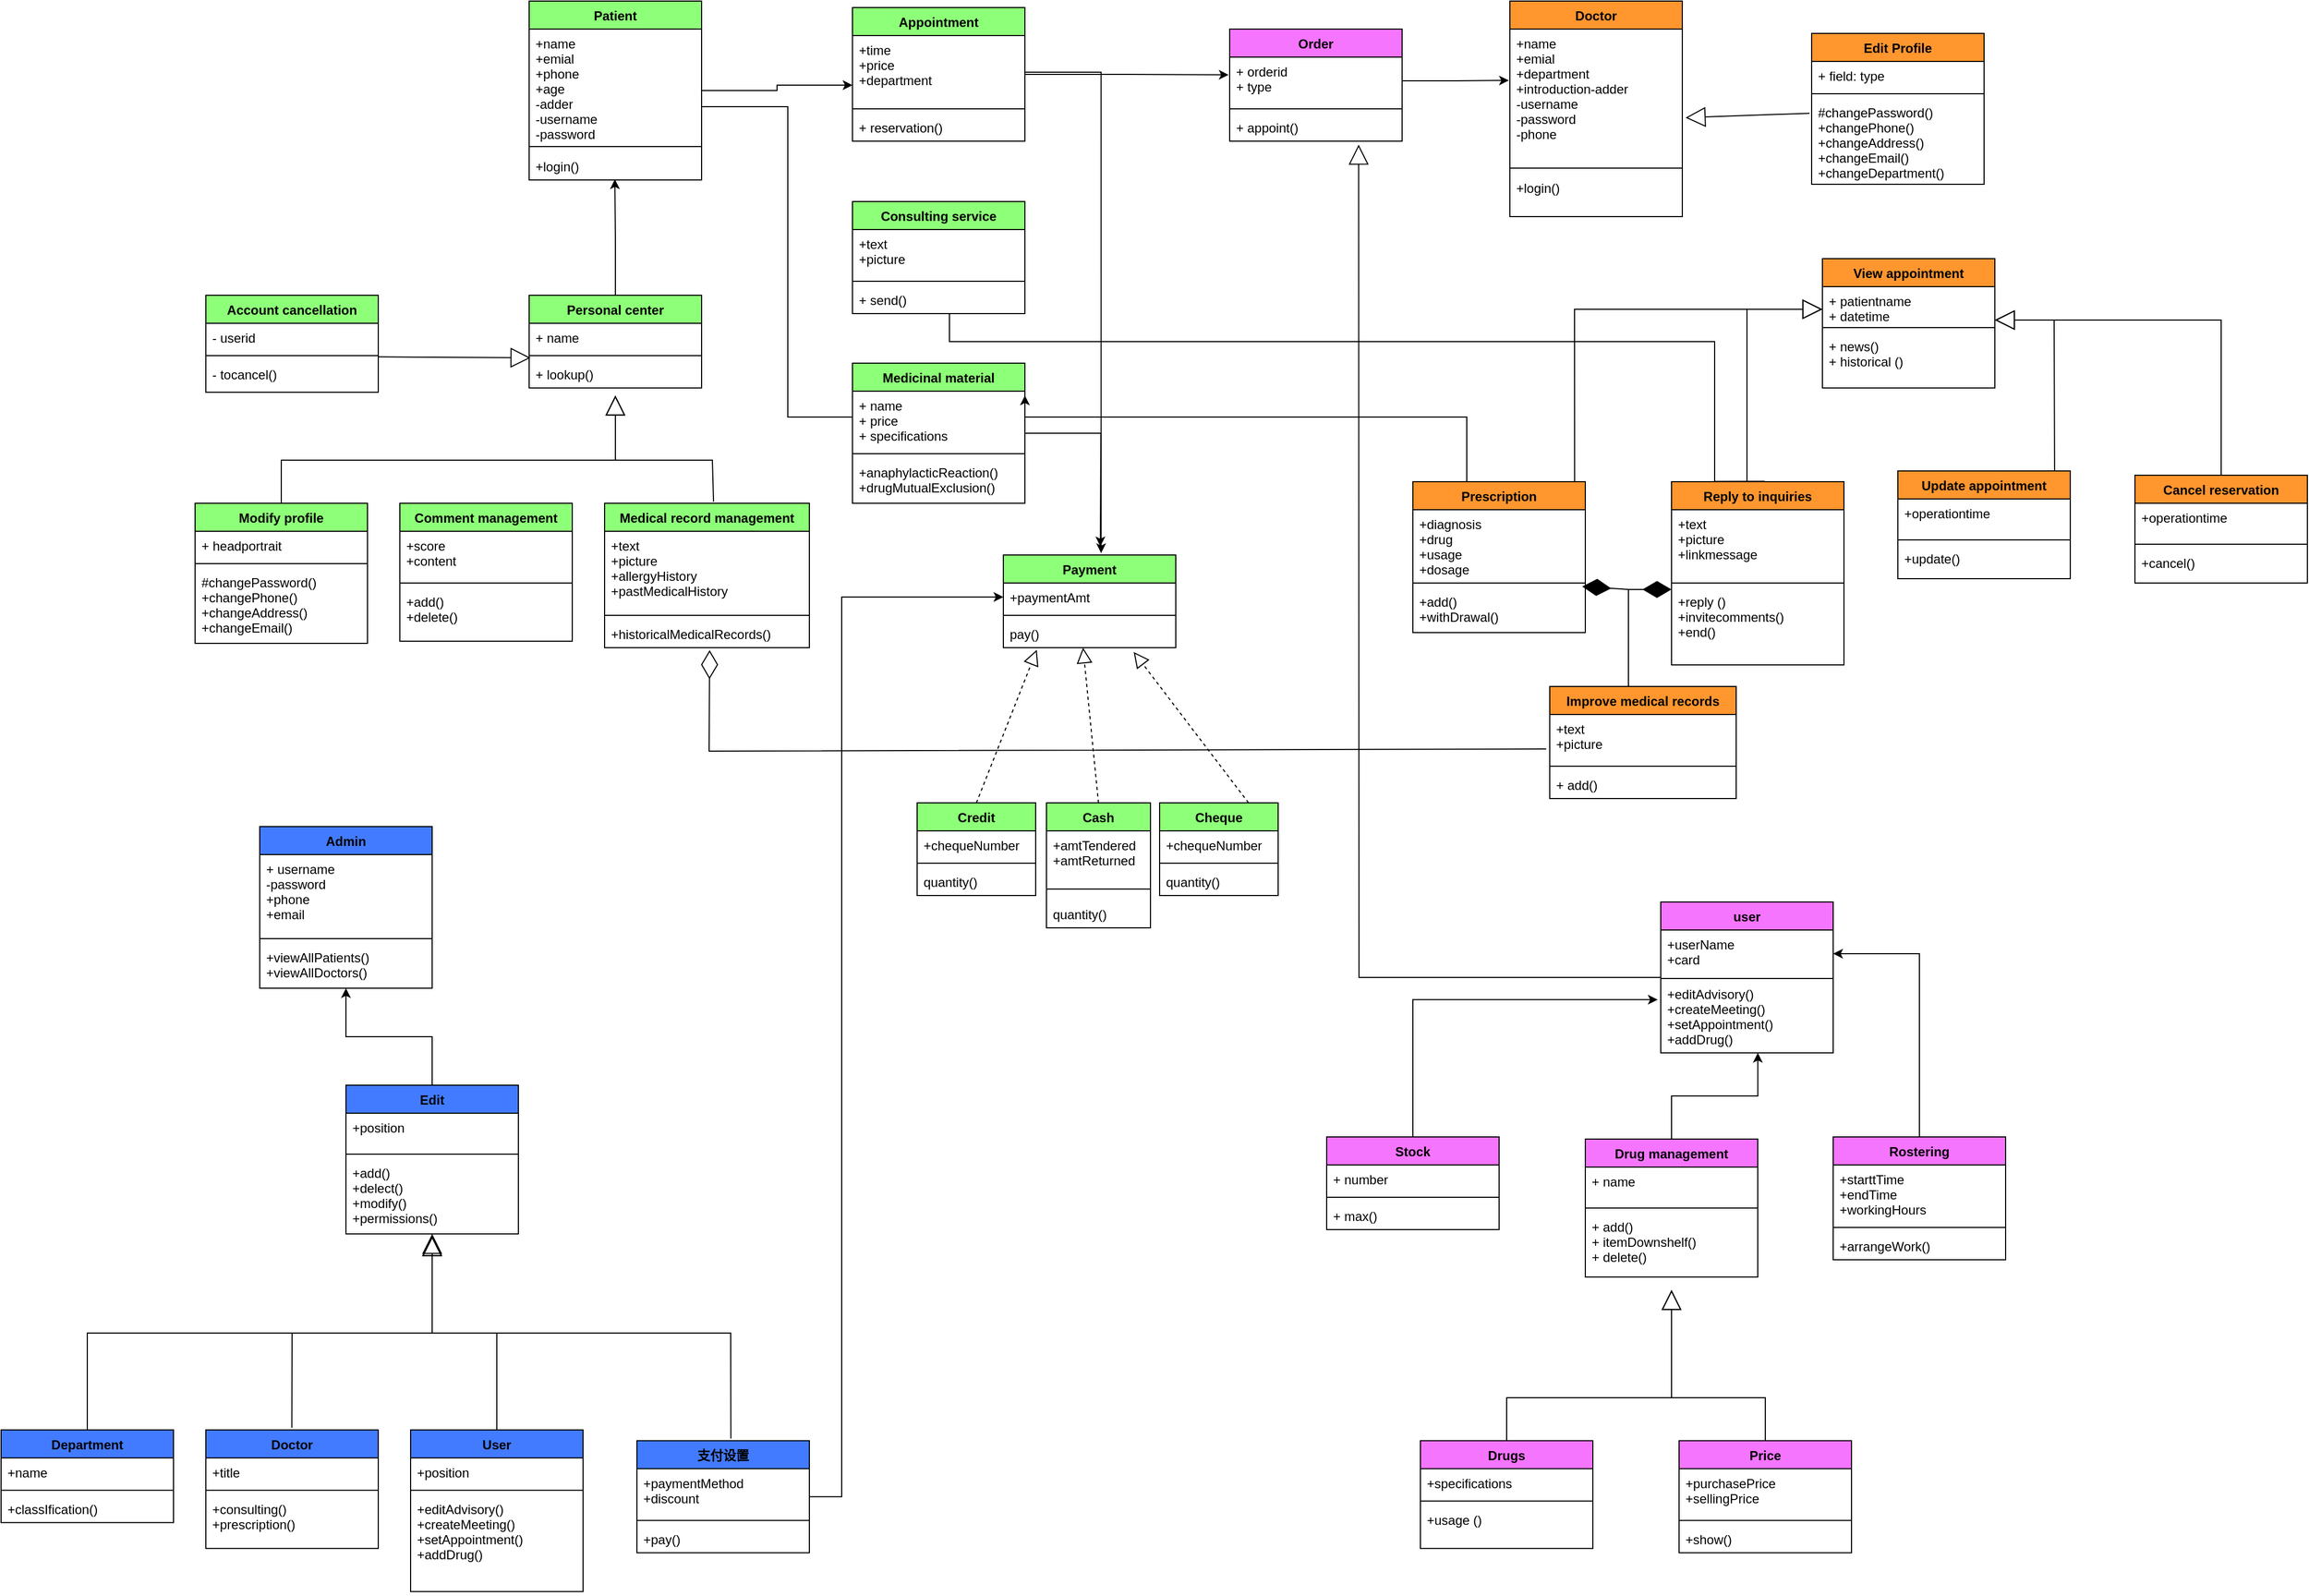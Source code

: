 <mxfile version="20.5.3" type="device"><diagram id="TYg9XnqjGtl6snYkLS9J" name="第 1 页"><mxGraphModel dx="2249" dy="717" grid="1" gridSize="10" guides="1" tooltips="1" connect="1" arrows="1" fold="1" page="1" pageScale="1" pageWidth="827" pageHeight="1169" math="0" shadow="0"><root><mxCell id="0"/><mxCell id="1" parent="0"/><mxCell id="alrpP6UrIuoYUF1vDf7s-80" style="edgeStyle=orthogonalEdgeStyle;rounded=0;orthogonalLoop=1;jettySize=auto;html=1;entryX=0;entryY=0.719;entryDx=0;entryDy=0;entryPerimeter=0;" parent="1" source="Z8XO2KEOIt2HfVocnarp-5" target="Z8XO2KEOIt2HfVocnarp-14" edge="1"><mxGeometry relative="1" as="geometry"/></mxCell><mxCell id="Z8XO2KEOIt2HfVocnarp-5" value="Patient" style="swimlane;fontStyle=1;align=center;verticalAlign=top;childLayout=stackLayout;horizontal=1;startSize=26;horizontalStack=0;resizeParent=1;resizeParentMax=0;resizeLast=0;collapsible=1;marginBottom=0;fillColor=#8EFF78;" parent="1" vertex="1"><mxGeometry x="-120" y="234" width="160" height="166" as="geometry"/></mxCell><mxCell id="Z8XO2KEOIt2HfVocnarp-6" value="+name&#10;+emial&#10;+phone&#10;+age&#10;-adder&#10;-username&#10;-password&#10;" style="text;strokeColor=none;fillColor=none;align=left;verticalAlign=top;spacingLeft=4;spacingRight=4;overflow=hidden;rotatable=0;points=[[0,0.5],[1,0.5]];portConstraint=eastwest;" parent="Z8XO2KEOIt2HfVocnarp-5" vertex="1"><mxGeometry y="26" width="160" height="104" as="geometry"/></mxCell><mxCell id="Z8XO2KEOIt2HfVocnarp-7" value="" style="line;strokeWidth=1;fillColor=none;align=left;verticalAlign=middle;spacingTop=-1;spacingLeft=3;spacingRight=3;rotatable=0;labelPosition=right;points=[];portConstraint=eastwest;strokeColor=inherit;" parent="Z8XO2KEOIt2HfVocnarp-5" vertex="1"><mxGeometry y="130" width="160" height="10" as="geometry"/></mxCell><mxCell id="Z8XO2KEOIt2HfVocnarp-8" value="+login()" style="text;strokeColor=none;fillColor=none;align=left;verticalAlign=top;spacingLeft=4;spacingRight=4;overflow=hidden;rotatable=0;points=[[0,0.5],[1,0.5]];portConstraint=eastwest;" parent="Z8XO2KEOIt2HfVocnarp-5" vertex="1"><mxGeometry y="140" width="160" height="26" as="geometry"/></mxCell><mxCell id="alrpP6UrIuoYUF1vDf7s-75" style="edgeStyle=orthogonalEdgeStyle;rounded=0;orthogonalLoop=1;jettySize=auto;html=1;entryX=0.497;entryY=0.977;entryDx=0;entryDy=0;entryPerimeter=0;" parent="1" source="Z8XO2KEOIt2HfVocnarp-9" target="Z8XO2KEOIt2HfVocnarp-8" edge="1"><mxGeometry relative="1" as="geometry"><mxPoint x="-40" y="410" as="targetPoint"/></mxGeometry></mxCell><mxCell id="Z8XO2KEOIt2HfVocnarp-9" value="Personal center&#10;" style="swimlane;fontStyle=1;align=center;verticalAlign=top;childLayout=stackLayout;horizontal=1;startSize=26;horizontalStack=0;resizeParent=1;resizeParentMax=0;resizeLast=0;collapsible=1;marginBottom=0;fillColor=#8EFF78;" parent="1" vertex="1"><mxGeometry x="-120" y="507" width="160" height="86" as="geometry"/></mxCell><mxCell id="Z8XO2KEOIt2HfVocnarp-10" value="+ name" style="text;strokeColor=none;fillColor=none;align=left;verticalAlign=top;spacingLeft=4;spacingRight=4;overflow=hidden;rotatable=0;points=[[0,0.5],[1,0.5]];portConstraint=eastwest;" parent="Z8XO2KEOIt2HfVocnarp-9" vertex="1"><mxGeometry y="26" width="160" height="26" as="geometry"/></mxCell><mxCell id="Z8XO2KEOIt2HfVocnarp-11" value="" style="line;strokeWidth=1;fillColor=none;align=left;verticalAlign=middle;spacingTop=-1;spacingLeft=3;spacingRight=3;rotatable=0;labelPosition=right;points=[];portConstraint=eastwest;strokeColor=inherit;" parent="Z8XO2KEOIt2HfVocnarp-9" vertex="1"><mxGeometry y="52" width="160" height="8" as="geometry"/></mxCell><mxCell id="Z8XO2KEOIt2HfVocnarp-12" value="+ lookup()" style="text;strokeColor=none;fillColor=none;align=left;verticalAlign=top;spacingLeft=4;spacingRight=4;overflow=hidden;rotatable=0;points=[[0,0.5],[1,0.5]];portConstraint=eastwest;" parent="Z8XO2KEOIt2HfVocnarp-9" vertex="1"><mxGeometry y="60" width="160" height="26" as="geometry"/></mxCell><mxCell id="alrpP6UrIuoYUF1vDf7s-83" style="edgeStyle=orthogonalEdgeStyle;rounded=0;orthogonalLoop=1;jettySize=auto;html=1;entryX=0.567;entryY=-0.02;entryDx=0;entryDy=0;entryPerimeter=0;" parent="1" target="iKmDINm9tbc3HKgaACLj-33" edge="1"><mxGeometry relative="1" as="geometry"><mxPoint x="340" y="302" as="sourcePoint"/><Array as="points"><mxPoint x="340" y="300"/><mxPoint x="411" y="300"/></Array></mxGeometry></mxCell><mxCell id="alrpP6UrIuoYUF1vDf7s-95" style="edgeStyle=orthogonalEdgeStyle;rounded=0;orthogonalLoop=1;jettySize=auto;html=1;entryX=-0.006;entryY=0.374;entryDx=0;entryDy=0;entryPerimeter=0;" parent="1" source="Z8XO2KEOIt2HfVocnarp-13" target="alrpP6UrIuoYUF1vDf7s-92" edge="1"><mxGeometry relative="1" as="geometry"/></mxCell><mxCell id="Z8XO2KEOIt2HfVocnarp-13" value="Appointment" style="swimlane;fontStyle=1;align=center;verticalAlign=top;childLayout=stackLayout;horizontal=1;startSize=26;horizontalStack=0;resizeParent=1;resizeParentMax=0;resizeLast=0;collapsible=1;marginBottom=0;fillColor=#8EFF78;" parent="1" vertex="1"><mxGeometry x="180" y="240" width="160" height="124" as="geometry"/></mxCell><mxCell id="Z8XO2KEOIt2HfVocnarp-14" value="+time&#10;+price&#10;+department" style="text;strokeColor=none;fillColor=none;align=left;verticalAlign=top;spacingLeft=4;spacingRight=4;overflow=hidden;rotatable=0;points=[[0,0.5],[1,0.5]];portConstraint=eastwest;" parent="Z8XO2KEOIt2HfVocnarp-13" vertex="1"><mxGeometry y="26" width="160" height="64" as="geometry"/></mxCell><mxCell id="Z8XO2KEOIt2HfVocnarp-15" value="" style="line;strokeWidth=1;fillColor=none;align=left;verticalAlign=middle;spacingTop=-1;spacingLeft=3;spacingRight=3;rotatable=0;labelPosition=right;points=[];portConstraint=eastwest;strokeColor=inherit;" parent="Z8XO2KEOIt2HfVocnarp-13" vertex="1"><mxGeometry y="90" width="160" height="8" as="geometry"/></mxCell><mxCell id="Z8XO2KEOIt2HfVocnarp-16" value="+ reservation()" style="text;strokeColor=none;fillColor=none;align=left;verticalAlign=top;spacingLeft=4;spacingRight=4;overflow=hidden;rotatable=0;points=[[0,0.5],[1,0.5]];portConstraint=eastwest;" parent="Z8XO2KEOIt2HfVocnarp-13" vertex="1"><mxGeometry y="98" width="160" height="26" as="geometry"/></mxCell><mxCell id="alrpP6UrIuoYUF1vDf7s-84" style="edgeStyle=orthogonalEdgeStyle;rounded=0;orthogonalLoop=1;jettySize=auto;html=1;" parent="1" source="Z8XO2KEOIt2HfVocnarp-21" edge="1"><mxGeometry relative="1" as="geometry"><mxPoint x="410" y="740" as="targetPoint"/></mxGeometry></mxCell><mxCell id="Z8XO2KEOIt2HfVocnarp-21" value="Medicinal material" style="swimlane;fontStyle=1;align=center;verticalAlign=top;childLayout=stackLayout;horizontal=1;startSize=26;horizontalStack=0;resizeParent=1;resizeParentMax=0;resizeLast=0;collapsible=1;marginBottom=0;fillColor=#8EFF78;" parent="1" vertex="1"><mxGeometry x="180" y="570" width="160" height="130" as="geometry"/></mxCell><mxCell id="Z8XO2KEOIt2HfVocnarp-22" value="+ name&#10;+ price&#10;+ specifications" style="text;strokeColor=none;fillColor=none;align=left;verticalAlign=top;spacingLeft=4;spacingRight=4;overflow=hidden;rotatable=0;points=[[0,0.5],[1,0.5]];portConstraint=eastwest;" parent="Z8XO2KEOIt2HfVocnarp-21" vertex="1"><mxGeometry y="26" width="160" height="54" as="geometry"/></mxCell><mxCell id="Z8XO2KEOIt2HfVocnarp-23" value="" style="line;strokeWidth=1;fillColor=none;align=left;verticalAlign=middle;spacingTop=-1;spacingLeft=3;spacingRight=3;rotatable=0;labelPosition=right;points=[];portConstraint=eastwest;strokeColor=inherit;" parent="Z8XO2KEOIt2HfVocnarp-21" vertex="1"><mxGeometry y="80" width="160" height="8" as="geometry"/></mxCell><mxCell id="Z8XO2KEOIt2HfVocnarp-24" value="+anaphylacticReaction()&#10;+drugMutualExclusion()" style="text;strokeColor=none;fillColor=none;align=left;verticalAlign=top;spacingLeft=4;spacingRight=4;overflow=hidden;rotatable=0;points=[[0,0.5],[1,0.5]];portConstraint=eastwest;" parent="Z8XO2KEOIt2HfVocnarp-21" vertex="1"><mxGeometry y="88" width="160" height="42" as="geometry"/></mxCell><mxCell id="iKmDINm9tbc3HKgaACLj-1" value="Consulting service&#10;" style="swimlane;fontStyle=1;align=center;verticalAlign=top;childLayout=stackLayout;horizontal=1;startSize=26;horizontalStack=0;resizeParent=1;resizeParentMax=0;resizeLast=0;collapsible=1;marginBottom=0;fillColor=#8EFF78;" parent="1" vertex="1"><mxGeometry x="180" y="420" width="160" height="104" as="geometry"/></mxCell><mxCell id="iKmDINm9tbc3HKgaACLj-2" value="+text&#10;+picture&#10;" style="text;strokeColor=none;fillColor=none;align=left;verticalAlign=top;spacingLeft=4;spacingRight=4;overflow=hidden;rotatable=0;points=[[0,0.5],[1,0.5]];portConstraint=eastwest;" parent="iKmDINm9tbc3HKgaACLj-1" vertex="1"><mxGeometry y="26" width="160" height="44" as="geometry"/></mxCell><mxCell id="iKmDINm9tbc3HKgaACLj-3" value="" style="line;strokeWidth=1;fillColor=none;align=left;verticalAlign=middle;spacingTop=-1;spacingLeft=3;spacingRight=3;rotatable=0;labelPosition=right;points=[];portConstraint=eastwest;strokeColor=inherit;" parent="iKmDINm9tbc3HKgaACLj-1" vertex="1"><mxGeometry y="70" width="160" height="8" as="geometry"/></mxCell><mxCell id="iKmDINm9tbc3HKgaACLj-4" value="+ send()" style="text;strokeColor=none;fillColor=none;align=left;verticalAlign=top;spacingLeft=4;spacingRight=4;overflow=hidden;rotatable=0;points=[[0,0.5],[1,0.5]];portConstraint=eastwest;" parent="iKmDINm9tbc3HKgaACLj-1" vertex="1"><mxGeometry y="78" width="160" height="26" as="geometry"/></mxCell><mxCell id="iKmDINm9tbc3HKgaACLj-5" value="Medical record management&#10;" style="swimlane;fontStyle=1;align=center;verticalAlign=top;childLayout=stackLayout;horizontal=1;startSize=26;horizontalStack=0;resizeParent=1;resizeParentMax=0;resizeLast=0;collapsible=1;marginBottom=0;fillColor=#8EFF78;" parent="1" vertex="1"><mxGeometry x="-50" y="700" width="190" height="134" as="geometry"/></mxCell><mxCell id="iKmDINm9tbc3HKgaACLj-6" value="+text&#10;+picture&#10;+allergyHistory&#10;+pastMedicalHistory" style="text;strokeColor=none;fillColor=none;align=left;verticalAlign=top;spacingLeft=4;spacingRight=4;overflow=hidden;rotatable=0;points=[[0,0.5],[1,0.5]];portConstraint=eastwest;" parent="iKmDINm9tbc3HKgaACLj-5" vertex="1"><mxGeometry y="26" width="190" height="74" as="geometry"/></mxCell><mxCell id="iKmDINm9tbc3HKgaACLj-7" value="" style="line;strokeWidth=1;fillColor=none;align=left;verticalAlign=middle;spacingTop=-1;spacingLeft=3;spacingRight=3;rotatable=0;labelPosition=right;points=[];portConstraint=eastwest;strokeColor=inherit;" parent="iKmDINm9tbc3HKgaACLj-5" vertex="1"><mxGeometry y="100" width="190" height="8" as="geometry"/></mxCell><mxCell id="iKmDINm9tbc3HKgaACLj-8" value="+historicalMedicalRecords()&#10;" style="text;strokeColor=none;fillColor=none;align=left;verticalAlign=top;spacingLeft=4;spacingRight=4;overflow=hidden;rotatable=0;points=[[0,0.5],[1,0.5]];portConstraint=eastwest;" parent="iKmDINm9tbc3HKgaACLj-5" vertex="1"><mxGeometry y="108" width="190" height="26" as="geometry"/></mxCell><mxCell id="iKmDINm9tbc3HKgaACLj-9" value="Comment management&#10;" style="swimlane;fontStyle=1;align=center;verticalAlign=top;childLayout=stackLayout;horizontal=1;startSize=26;horizontalStack=0;resizeParent=1;resizeParentMax=0;resizeLast=0;collapsible=1;marginBottom=0;fillColor=#8EFF78;" parent="1" vertex="1"><mxGeometry x="-240" y="700" width="160" height="128" as="geometry"/></mxCell><mxCell id="iKmDINm9tbc3HKgaACLj-10" value="+score&#10;+content&#10;" style="text;strokeColor=none;fillColor=none;align=left;verticalAlign=top;spacingLeft=4;spacingRight=4;overflow=hidden;rotatable=0;points=[[0,0.5],[1,0.5]];portConstraint=eastwest;" parent="iKmDINm9tbc3HKgaACLj-9" vertex="1"><mxGeometry y="26" width="160" height="44" as="geometry"/></mxCell><mxCell id="iKmDINm9tbc3HKgaACLj-11" value="" style="line;strokeWidth=1;fillColor=none;align=left;verticalAlign=middle;spacingTop=-1;spacingLeft=3;spacingRight=3;rotatable=0;labelPosition=right;points=[];portConstraint=eastwest;strokeColor=inherit;" parent="iKmDINm9tbc3HKgaACLj-9" vertex="1"><mxGeometry y="70" width="160" height="8" as="geometry"/></mxCell><mxCell id="iKmDINm9tbc3HKgaACLj-12" value="+add()&#10;+delete()&#10;" style="text;strokeColor=none;fillColor=none;align=left;verticalAlign=top;spacingLeft=4;spacingRight=4;overflow=hidden;rotatable=0;points=[[0,0.5],[1,0.5]];portConstraint=eastwest;" parent="iKmDINm9tbc3HKgaACLj-9" vertex="1"><mxGeometry y="78" width="160" height="50" as="geometry"/></mxCell><mxCell id="iKmDINm9tbc3HKgaACLj-13" value="Modify profile&#10;" style="swimlane;fontStyle=1;align=center;verticalAlign=top;childLayout=stackLayout;horizontal=1;startSize=26;horizontalStack=0;resizeParent=1;resizeParentMax=0;resizeLast=0;collapsible=1;marginBottom=0;fillColor=#8EFF78;" parent="1" vertex="1"><mxGeometry x="-430" y="700" width="160" height="130" as="geometry"/></mxCell><mxCell id="iKmDINm9tbc3HKgaACLj-14" value="+ headportrait&#10;" style="text;strokeColor=none;fillColor=none;align=left;verticalAlign=top;spacingLeft=4;spacingRight=4;overflow=hidden;rotatable=0;points=[[0,0.5],[1,0.5]];portConstraint=eastwest;" parent="iKmDINm9tbc3HKgaACLj-13" vertex="1"><mxGeometry y="26" width="160" height="26" as="geometry"/></mxCell><mxCell id="iKmDINm9tbc3HKgaACLj-15" value="" style="line;strokeWidth=1;fillColor=none;align=left;verticalAlign=middle;spacingTop=-1;spacingLeft=3;spacingRight=3;rotatable=0;labelPosition=right;points=[];portConstraint=eastwest;strokeColor=inherit;" parent="iKmDINm9tbc3HKgaACLj-13" vertex="1"><mxGeometry y="52" width="160" height="8" as="geometry"/></mxCell><mxCell id="iKmDINm9tbc3HKgaACLj-16" value="#changePassword()&#10;+changePhone()&#10;+changeAddress()&#10;+changeEmail()" style="text;strokeColor=none;fillColor=none;align=left;verticalAlign=top;spacingLeft=4;spacingRight=4;overflow=hidden;rotatable=0;points=[[0,0.5],[1,0.5]];portConstraint=eastwest;" parent="iKmDINm9tbc3HKgaACLj-13" vertex="1"><mxGeometry y="60" width="160" height="70" as="geometry"/></mxCell><mxCell id="iKmDINm9tbc3HKgaACLj-21" value="Account cancellation&#10;" style="swimlane;fontStyle=1;align=center;verticalAlign=top;childLayout=stackLayout;horizontal=1;startSize=26;horizontalStack=0;resizeParent=1;resizeParentMax=0;resizeLast=0;collapsible=1;marginBottom=0;fillColor=#8EFF78;" parent="1" vertex="1"><mxGeometry x="-420" y="507" width="160" height="90" as="geometry"/></mxCell><mxCell id="iKmDINm9tbc3HKgaACLj-22" value="- userid" style="text;strokeColor=none;fillColor=none;align=left;verticalAlign=top;spacingLeft=4;spacingRight=4;overflow=hidden;rotatable=0;points=[[0,0.5],[1,0.5]];portConstraint=eastwest;" parent="iKmDINm9tbc3HKgaACLj-21" vertex="1"><mxGeometry y="26" width="160" height="26" as="geometry"/></mxCell><mxCell id="iKmDINm9tbc3HKgaACLj-23" value="" style="line;strokeWidth=1;fillColor=none;align=left;verticalAlign=middle;spacingTop=-1;spacingLeft=3;spacingRight=3;rotatable=0;labelPosition=right;points=[];portConstraint=eastwest;strokeColor=inherit;" parent="iKmDINm9tbc3HKgaACLj-21" vertex="1"><mxGeometry y="52" width="160" height="8" as="geometry"/></mxCell><mxCell id="iKmDINm9tbc3HKgaACLj-24" value="- tocancel()" style="text;strokeColor=none;fillColor=none;align=left;verticalAlign=top;spacingLeft=4;spacingRight=4;overflow=hidden;rotatable=0;points=[[0,0.5],[1,0.5]];portConstraint=eastwest;" parent="iKmDINm9tbc3HKgaACLj-21" vertex="1"><mxGeometry y="60" width="160" height="30" as="geometry"/></mxCell><mxCell id="iKmDINm9tbc3HKgaACLj-33" value="Payment" style="swimlane;fontStyle=1;align=center;verticalAlign=top;childLayout=stackLayout;horizontal=1;startSize=26;horizontalStack=0;resizeParent=1;resizeParentMax=0;resizeLast=0;collapsible=1;marginBottom=0;fillColor=#8EFF78;" parent="1" vertex="1"><mxGeometry x="320" y="748" width="160" height="86" as="geometry"/></mxCell><mxCell id="iKmDINm9tbc3HKgaACLj-34" value="+paymentAmt" style="text;strokeColor=none;fillColor=none;align=left;verticalAlign=top;spacingLeft=4;spacingRight=4;overflow=hidden;rotatable=0;points=[[0,0.5],[1,0.5]];portConstraint=eastwest;" parent="iKmDINm9tbc3HKgaACLj-33" vertex="1"><mxGeometry y="26" width="160" height="26" as="geometry"/></mxCell><mxCell id="iKmDINm9tbc3HKgaACLj-35" value="" style="line;strokeWidth=1;fillColor=none;align=left;verticalAlign=middle;spacingTop=-1;spacingLeft=3;spacingRight=3;rotatable=0;labelPosition=right;points=[];portConstraint=eastwest;strokeColor=inherit;" parent="iKmDINm9tbc3HKgaACLj-33" vertex="1"><mxGeometry y="52" width="160" height="8" as="geometry"/></mxCell><mxCell id="iKmDINm9tbc3HKgaACLj-36" value="pay()" style="text;strokeColor=none;fillColor=none;align=left;verticalAlign=top;spacingLeft=4;spacingRight=4;overflow=hidden;rotatable=0;points=[[0,0.5],[1,0.5]];portConstraint=eastwest;" parent="iKmDINm9tbc3HKgaACLj-33" vertex="1"><mxGeometry y="60" width="160" height="26" as="geometry"/></mxCell><mxCell id="iKmDINm9tbc3HKgaACLj-37" value="Doctor" style="swimlane;fontStyle=1;align=center;verticalAlign=top;childLayout=stackLayout;horizontal=1;startSize=26;horizontalStack=0;resizeParent=1;resizeParentMax=0;resizeLast=0;collapsible=1;marginBottom=0;fillColor=#FF962E;" parent="1" vertex="1"><mxGeometry x="790" y="234" width="160" height="200" as="geometry"/></mxCell><mxCell id="iKmDINm9tbc3HKgaACLj-38" value="+name&#10;+emial&#10;+department&#10;+introduction-adder&#10;-username&#10;-password&#10;-phone" style="text;strokeColor=none;fillColor=none;align=left;verticalAlign=top;spacingLeft=4;spacingRight=4;overflow=hidden;rotatable=0;points=[[0,0.5],[1,0.5]];portConstraint=eastwest;" parent="iKmDINm9tbc3HKgaACLj-37" vertex="1"><mxGeometry y="26" width="160" height="124" as="geometry"/></mxCell><mxCell id="iKmDINm9tbc3HKgaACLj-39" value="" style="line;strokeWidth=1;fillColor=none;align=left;verticalAlign=middle;spacingTop=-1;spacingLeft=3;spacingRight=3;rotatable=0;labelPosition=right;points=[];portConstraint=eastwest;strokeColor=inherit;" parent="iKmDINm9tbc3HKgaACLj-37" vertex="1"><mxGeometry y="150" width="160" height="10" as="geometry"/></mxCell><mxCell id="iKmDINm9tbc3HKgaACLj-40" value="+login()" style="text;strokeColor=none;fillColor=none;align=left;verticalAlign=top;spacingLeft=4;spacingRight=4;overflow=hidden;rotatable=0;points=[[0,0.5],[1,0.5]];portConstraint=eastwest;" parent="iKmDINm9tbc3HKgaACLj-37" vertex="1"><mxGeometry y="160" width="160" height="40" as="geometry"/></mxCell><mxCell id="_ZyuxWXckp01ku3NQaRo-1" value="Improve medical records&#10;" style="swimlane;fontStyle=1;align=center;verticalAlign=top;childLayout=stackLayout;horizontal=1;startSize=26;horizontalStack=0;resizeParent=1;resizeParentMax=0;resizeLast=0;collapsible=1;marginBottom=0;fillColor=#FF962E;" parent="1" vertex="1"><mxGeometry x="827" y="870" width="173" height="104" as="geometry"/></mxCell><mxCell id="_ZyuxWXckp01ku3NQaRo-2" value="+text&#10;+picture" style="text;strokeColor=none;fillColor=none;align=left;verticalAlign=top;spacingLeft=4;spacingRight=4;overflow=hidden;rotatable=0;points=[[0,0.5],[1,0.5]];portConstraint=eastwest;" parent="_ZyuxWXckp01ku3NQaRo-1" vertex="1"><mxGeometry y="26" width="173" height="44" as="geometry"/></mxCell><mxCell id="_ZyuxWXckp01ku3NQaRo-3" value="" style="line;strokeWidth=1;fillColor=none;align=left;verticalAlign=middle;spacingTop=-1;spacingLeft=3;spacingRight=3;rotatable=0;labelPosition=right;points=[];portConstraint=eastwest;strokeColor=inherit;" parent="_ZyuxWXckp01ku3NQaRo-1" vertex="1"><mxGeometry y="70" width="173" height="8" as="geometry"/></mxCell><mxCell id="_ZyuxWXckp01ku3NQaRo-4" value="+ add()" style="text;strokeColor=none;fillColor=none;align=left;verticalAlign=top;spacingLeft=4;spacingRight=4;overflow=hidden;rotatable=0;points=[[0,0.5],[1,0.5]];portConstraint=eastwest;" parent="_ZyuxWXckp01ku3NQaRo-1" vertex="1"><mxGeometry y="78" width="173" height="26" as="geometry"/></mxCell><mxCell id="_ZyuxWXckp01ku3NQaRo-5" value="View appointment&#10;" style="swimlane;fontStyle=1;align=center;verticalAlign=top;childLayout=stackLayout;horizontal=1;startSize=26;horizontalStack=0;resizeParent=1;resizeParentMax=0;resizeLast=0;collapsible=1;marginBottom=0;fillColor=#FF962E;" parent="1" vertex="1"><mxGeometry x="1080" y="473" width="160" height="120" as="geometry"/></mxCell><mxCell id="_ZyuxWXckp01ku3NQaRo-6" value="+ patientname&#10;+ datetime" style="text;strokeColor=none;fillColor=none;align=left;verticalAlign=top;spacingLeft=4;spacingRight=4;overflow=hidden;rotatable=0;points=[[0,0.5],[1,0.5]];portConstraint=eastwest;" parent="_ZyuxWXckp01ku3NQaRo-5" vertex="1"><mxGeometry y="26" width="160" height="34" as="geometry"/></mxCell><mxCell id="_ZyuxWXckp01ku3NQaRo-7" value="" style="line;strokeWidth=1;fillColor=none;align=left;verticalAlign=middle;spacingTop=-1;spacingLeft=3;spacingRight=3;rotatable=0;labelPosition=right;points=[];portConstraint=eastwest;strokeColor=inherit;" parent="_ZyuxWXckp01ku3NQaRo-5" vertex="1"><mxGeometry y="60" width="160" height="8" as="geometry"/></mxCell><mxCell id="_ZyuxWXckp01ku3NQaRo-8" value="+ news()&#10;+ historical ()&#10;&#10;" style="text;strokeColor=none;fillColor=none;align=left;verticalAlign=top;spacingLeft=4;spacingRight=4;overflow=hidden;rotatable=0;points=[[0,0.5],[1,0.5]];portConstraint=eastwest;" parent="_ZyuxWXckp01ku3NQaRo-5" vertex="1"><mxGeometry y="68" width="160" height="52" as="geometry"/></mxCell><mxCell id="_ZyuxWXckp01ku3NQaRo-9" value="Reply to inquiries&#10;" style="swimlane;fontStyle=1;align=center;verticalAlign=top;childLayout=stackLayout;horizontal=1;startSize=26;horizontalStack=0;resizeParent=1;resizeParentMax=0;resizeLast=0;collapsible=1;marginBottom=0;fillColor=#FF962E;" parent="1" vertex="1"><mxGeometry x="940" y="680" width="160" height="170" as="geometry"/></mxCell><mxCell id="_ZyuxWXckp01ku3NQaRo-10" value="+text&#10;+picture&#10;+linkmessage" style="text;strokeColor=none;fillColor=none;align=left;verticalAlign=top;spacingLeft=4;spacingRight=4;overflow=hidden;rotatable=0;points=[[0,0.5],[1,0.5]];portConstraint=eastwest;" parent="_ZyuxWXckp01ku3NQaRo-9" vertex="1"><mxGeometry y="26" width="160" height="64" as="geometry"/></mxCell><mxCell id="_ZyuxWXckp01ku3NQaRo-11" value="" style="line;strokeWidth=1;fillColor=none;align=left;verticalAlign=middle;spacingTop=-1;spacingLeft=3;spacingRight=3;rotatable=0;labelPosition=right;points=[];portConstraint=eastwest;strokeColor=inherit;" parent="_ZyuxWXckp01ku3NQaRo-9" vertex="1"><mxGeometry y="90" width="160" height="8" as="geometry"/></mxCell><mxCell id="_ZyuxWXckp01ku3NQaRo-12" value="+reply ()&#10;+invitecomments()&#10;+end()&#10;" style="text;strokeColor=none;fillColor=none;align=left;verticalAlign=top;spacingLeft=4;spacingRight=4;overflow=hidden;rotatable=0;points=[[0,0.5],[1,0.5]];portConstraint=eastwest;" parent="_ZyuxWXckp01ku3NQaRo-9" vertex="1"><mxGeometry y="98" width="160" height="72" as="geometry"/></mxCell><mxCell id="_ZyuxWXckp01ku3NQaRo-17" value="Edit Profile" style="swimlane;fontStyle=1;align=center;verticalAlign=top;childLayout=stackLayout;horizontal=1;startSize=26;horizontalStack=0;resizeParent=1;resizeParentMax=0;resizeLast=0;collapsible=1;marginBottom=0;fillColor=#FF962E;" parent="1" vertex="1"><mxGeometry x="1070" y="264" width="160" height="140" as="geometry"/></mxCell><mxCell id="_ZyuxWXckp01ku3NQaRo-18" value="+ field: type" style="text;strokeColor=none;fillColor=none;align=left;verticalAlign=top;spacingLeft=4;spacingRight=4;overflow=hidden;rotatable=0;points=[[0,0.5],[1,0.5]];portConstraint=eastwest;" parent="_ZyuxWXckp01ku3NQaRo-17" vertex="1"><mxGeometry y="26" width="160" height="26" as="geometry"/></mxCell><mxCell id="_ZyuxWXckp01ku3NQaRo-19" value="" style="line;strokeWidth=1;fillColor=none;align=left;verticalAlign=middle;spacingTop=-1;spacingLeft=3;spacingRight=3;rotatable=0;labelPosition=right;points=[];portConstraint=eastwest;strokeColor=inherit;" parent="_ZyuxWXckp01ku3NQaRo-17" vertex="1"><mxGeometry y="52" width="160" height="8" as="geometry"/></mxCell><mxCell id="_ZyuxWXckp01ku3NQaRo-20" value="#changePassword()&#10;+changePhone()&#10;+changeAddress()&#10;+changeEmail()&#10;+changeDepartment()" style="text;strokeColor=none;fillColor=none;align=left;verticalAlign=top;spacingLeft=4;spacingRight=4;overflow=hidden;rotatable=0;points=[[0,0.5],[1,0.5]];portConstraint=eastwest;" parent="_ZyuxWXckp01ku3NQaRo-17" vertex="1"><mxGeometry y="60" width="160" height="80" as="geometry"/></mxCell><mxCell id="alrpP6UrIuoYUF1vDf7s-89" style="edgeStyle=orthogonalEdgeStyle;rounded=0;orthogonalLoop=1;jettySize=auto;html=1;entryX=1;entryY=0.074;entryDx=0;entryDy=0;entryPerimeter=0;" parent="1" source="alrpP6UrIuoYUF1vDf7s-1" target="Z8XO2KEOIt2HfVocnarp-22" edge="1"><mxGeometry relative="1" as="geometry"><Array as="points"><mxPoint x="750" y="620"/><mxPoint x="340" y="620"/></Array></mxGeometry></mxCell><mxCell id="alrpP6UrIuoYUF1vDf7s-1" value="Prescription" style="swimlane;fontStyle=1;align=center;verticalAlign=top;childLayout=stackLayout;horizontal=1;startSize=26;horizontalStack=0;resizeParent=1;resizeParentMax=0;resizeLast=0;collapsible=1;marginBottom=0;fillColor=#FF962E;" parent="1" vertex="1"><mxGeometry x="700" y="680" width="160" height="140" as="geometry"/></mxCell><mxCell id="alrpP6UrIuoYUF1vDf7s-2" value="+diagnosis&#10;+drug&#10;+usage&#10;+dosage" style="text;strokeColor=none;fillColor=none;align=left;verticalAlign=top;spacingLeft=4;spacingRight=4;overflow=hidden;rotatable=0;points=[[0,0.5],[1,0.5]];portConstraint=eastwest;" parent="alrpP6UrIuoYUF1vDf7s-1" vertex="1"><mxGeometry y="26" width="160" height="64" as="geometry"/></mxCell><mxCell id="alrpP6UrIuoYUF1vDf7s-3" value="" style="line;strokeWidth=1;fillColor=none;align=left;verticalAlign=middle;spacingTop=-1;spacingLeft=3;spacingRight=3;rotatable=0;labelPosition=right;points=[];portConstraint=eastwest;strokeColor=inherit;" parent="alrpP6UrIuoYUF1vDf7s-1" vertex="1"><mxGeometry y="90" width="160" height="8" as="geometry"/></mxCell><mxCell id="alrpP6UrIuoYUF1vDf7s-4" value="+add()&#10;+withDrawal()" style="text;strokeColor=none;fillColor=none;align=left;verticalAlign=top;spacingLeft=4;spacingRight=4;overflow=hidden;rotatable=0;points=[[0,0.5],[1,0.5]];portConstraint=eastwest;" parent="alrpP6UrIuoYUF1vDf7s-1" vertex="1"><mxGeometry y="98" width="160" height="42" as="geometry"/></mxCell><mxCell id="alrpP6UrIuoYUF1vDf7s-5" value="Cancel reservation&#10;" style="swimlane;fontStyle=1;align=center;verticalAlign=top;childLayout=stackLayout;horizontal=1;startSize=26;horizontalStack=0;resizeParent=1;resizeParentMax=0;resizeLast=0;collapsible=1;marginBottom=0;fillColor=#FF962E;" parent="1" vertex="1"><mxGeometry x="1370" y="674" width="160" height="100" as="geometry"/></mxCell><mxCell id="alrpP6UrIuoYUF1vDf7s-6" value="+operationtime" style="text;strokeColor=none;fillColor=none;align=left;verticalAlign=top;spacingLeft=4;spacingRight=4;overflow=hidden;rotatable=0;points=[[0,0.5],[1,0.5]];portConstraint=eastwest;" parent="alrpP6UrIuoYUF1vDf7s-5" vertex="1"><mxGeometry y="26" width="160" height="34" as="geometry"/></mxCell><mxCell id="alrpP6UrIuoYUF1vDf7s-7" value="" style="line;strokeWidth=1;fillColor=none;align=left;verticalAlign=middle;spacingTop=-1;spacingLeft=3;spacingRight=3;rotatable=0;labelPosition=right;points=[];portConstraint=eastwest;strokeColor=inherit;" parent="alrpP6UrIuoYUF1vDf7s-5" vertex="1"><mxGeometry y="60" width="160" height="8" as="geometry"/></mxCell><mxCell id="alrpP6UrIuoYUF1vDf7s-8" value="+cancel()" style="text;strokeColor=none;fillColor=none;align=left;verticalAlign=top;spacingLeft=4;spacingRight=4;overflow=hidden;rotatable=0;points=[[0,0.5],[1,0.5]];portConstraint=eastwest;" parent="alrpP6UrIuoYUF1vDf7s-5" vertex="1"><mxGeometry y="68" width="160" height="32" as="geometry"/></mxCell><mxCell id="alrpP6UrIuoYUF1vDf7s-9" value="Update appointment&#10;" style="swimlane;fontStyle=1;align=center;verticalAlign=top;childLayout=stackLayout;horizontal=1;startSize=26;horizontalStack=0;resizeParent=1;resizeParentMax=0;resizeLast=0;collapsible=1;marginBottom=0;fillColor=#FF962E;" parent="1" vertex="1"><mxGeometry x="1150" y="670" width="160" height="100" as="geometry"/></mxCell><mxCell id="alrpP6UrIuoYUF1vDf7s-10" value="+operationtime&#10;" style="text;strokeColor=none;fillColor=none;align=left;verticalAlign=top;spacingLeft=4;spacingRight=4;overflow=hidden;rotatable=0;points=[[0,0.5],[1,0.5]];portConstraint=eastwest;" parent="alrpP6UrIuoYUF1vDf7s-9" vertex="1"><mxGeometry y="26" width="160" height="34" as="geometry"/></mxCell><mxCell id="alrpP6UrIuoYUF1vDf7s-11" value="" style="line;strokeWidth=1;fillColor=none;align=left;verticalAlign=middle;spacingTop=-1;spacingLeft=3;spacingRight=3;rotatable=0;labelPosition=right;points=[];portConstraint=eastwest;strokeColor=inherit;" parent="alrpP6UrIuoYUF1vDf7s-9" vertex="1"><mxGeometry y="60" width="160" height="8" as="geometry"/></mxCell><mxCell id="alrpP6UrIuoYUF1vDf7s-12" value="+update()" style="text;strokeColor=none;fillColor=none;align=left;verticalAlign=top;spacingLeft=4;spacingRight=4;overflow=hidden;rotatable=0;points=[[0,0.5],[1,0.5]];portConstraint=eastwest;" parent="alrpP6UrIuoYUF1vDf7s-9" vertex="1"><mxGeometry y="68" width="160" height="32" as="geometry"/></mxCell><mxCell id="alrpP6UrIuoYUF1vDf7s-13" value="Admin" style="swimlane;fontStyle=1;align=center;verticalAlign=top;childLayout=stackLayout;horizontal=1;startSize=26;horizontalStack=0;resizeParent=1;resizeParentMax=0;resizeLast=0;collapsible=1;marginBottom=0;fillColor=#427BFF;" parent="1" vertex="1"><mxGeometry x="-370" y="1000" width="160" height="150" as="geometry"/></mxCell><mxCell id="alrpP6UrIuoYUF1vDf7s-14" value="+ username&#10;-password&#10;+phone&#10;+email" style="text;strokeColor=none;fillColor=none;align=left;verticalAlign=top;spacingLeft=4;spacingRight=4;overflow=hidden;rotatable=0;points=[[0,0.5],[1,0.5]];portConstraint=eastwest;" parent="alrpP6UrIuoYUF1vDf7s-13" vertex="1"><mxGeometry y="26" width="160" height="74" as="geometry"/></mxCell><mxCell id="alrpP6UrIuoYUF1vDf7s-15" value="" style="line;strokeWidth=1;fillColor=none;align=left;verticalAlign=middle;spacingTop=-1;spacingLeft=3;spacingRight=3;rotatable=0;labelPosition=right;points=[];portConstraint=eastwest;strokeColor=inherit;" parent="alrpP6UrIuoYUF1vDf7s-13" vertex="1"><mxGeometry y="100" width="160" height="8" as="geometry"/></mxCell><mxCell id="alrpP6UrIuoYUF1vDf7s-16" value="+viewAllPatients()&#10;+viewAllDoctors()" style="text;strokeColor=none;fillColor=none;align=left;verticalAlign=top;spacingLeft=4;spacingRight=4;overflow=hidden;rotatable=0;points=[[0,0.5],[1,0.5]];portConstraint=eastwest;" parent="alrpP6UrIuoYUF1vDf7s-13" vertex="1"><mxGeometry y="108" width="160" height="42" as="geometry"/></mxCell><mxCell id="alrpP6UrIuoYUF1vDf7s-166" style="edgeStyle=orthogonalEdgeStyle;rounded=0;orthogonalLoop=1;jettySize=auto;html=1;entryX=0.5;entryY=1;entryDx=0;entryDy=0;entryPerimeter=0;" parent="1" source="alrpP6UrIuoYUF1vDf7s-17" target="alrpP6UrIuoYUF1vDf7s-16" edge="1"><mxGeometry relative="1" as="geometry"><mxPoint x="-290.0" y="1170" as="targetPoint"/></mxGeometry></mxCell><mxCell id="alrpP6UrIuoYUF1vDf7s-17" value="Edit" style="swimlane;fontStyle=1;align=center;verticalAlign=top;childLayout=stackLayout;horizontal=1;startSize=26;horizontalStack=0;resizeParent=1;resizeParentMax=0;resizeLast=0;collapsible=1;marginBottom=0;fillColor=#427BFF;" parent="1" vertex="1"><mxGeometry x="-290" y="1240" width="160" height="138" as="geometry"/></mxCell><mxCell id="alrpP6UrIuoYUF1vDf7s-18" value="+position&#10;" style="text;strokeColor=none;fillColor=none;align=left;verticalAlign=top;spacingLeft=4;spacingRight=4;overflow=hidden;rotatable=0;points=[[0,0.5],[1,0.5]];portConstraint=eastwest;" parent="alrpP6UrIuoYUF1vDf7s-17" vertex="1"><mxGeometry y="26" width="160" height="34" as="geometry"/></mxCell><mxCell id="alrpP6UrIuoYUF1vDf7s-19" value="" style="line;strokeWidth=1;fillColor=none;align=left;verticalAlign=middle;spacingTop=-1;spacingLeft=3;spacingRight=3;rotatable=0;labelPosition=right;points=[];portConstraint=eastwest;strokeColor=inherit;" parent="alrpP6UrIuoYUF1vDf7s-17" vertex="1"><mxGeometry y="60" width="160" height="8" as="geometry"/></mxCell><mxCell id="alrpP6UrIuoYUF1vDf7s-20" value="+add()&#10;+delect()&#10;+modify()&#10;+permissions()&#10;" style="text;strokeColor=none;fillColor=none;align=left;verticalAlign=top;spacingLeft=4;spacingRight=4;overflow=hidden;rotatable=0;points=[[0,0.5],[1,0.5]];portConstraint=eastwest;" parent="alrpP6UrIuoYUF1vDf7s-17" vertex="1"><mxGeometry y="68" width="160" height="70" as="geometry"/></mxCell><mxCell id="alrpP6UrIuoYUF1vDf7s-171" style="edgeStyle=orthogonalEdgeStyle;rounded=0;orthogonalLoop=1;jettySize=auto;html=1;" parent="1" source="alrpP6UrIuoYUF1vDf7s-21" target="alrpP6UrIuoYUF1vDf7s-60" edge="1"><mxGeometry relative="1" as="geometry"/></mxCell><mxCell id="alrpP6UrIuoYUF1vDf7s-21" value="Rostering" style="swimlane;fontStyle=1;align=center;verticalAlign=top;childLayout=stackLayout;horizontal=1;startSize=26;horizontalStack=0;resizeParent=1;resizeParentMax=0;resizeLast=0;collapsible=1;marginBottom=0;fillColor=#F675FF;" parent="1" vertex="1"><mxGeometry x="1090" y="1288" width="160" height="114" as="geometry"/></mxCell><mxCell id="alrpP6UrIuoYUF1vDf7s-22" value="+starttTime&#10;+endTime&#10;+workingHours" style="text;strokeColor=none;fillColor=none;align=left;verticalAlign=top;spacingLeft=4;spacingRight=4;overflow=hidden;rotatable=0;points=[[0,0.5],[1,0.5]];portConstraint=eastwest;" parent="alrpP6UrIuoYUF1vDf7s-21" vertex="1"><mxGeometry y="26" width="160" height="54" as="geometry"/></mxCell><mxCell id="alrpP6UrIuoYUF1vDf7s-23" value="" style="line;strokeWidth=1;fillColor=none;align=left;verticalAlign=middle;spacingTop=-1;spacingLeft=3;spacingRight=3;rotatable=0;labelPosition=right;points=[];portConstraint=eastwest;strokeColor=inherit;" parent="alrpP6UrIuoYUF1vDf7s-21" vertex="1"><mxGeometry y="80" width="160" height="8" as="geometry"/></mxCell><mxCell id="alrpP6UrIuoYUF1vDf7s-24" value="+arrangeWork()" style="text;strokeColor=none;fillColor=none;align=left;verticalAlign=top;spacingLeft=4;spacingRight=4;overflow=hidden;rotatable=0;points=[[0,0.5],[1,0.5]];portConstraint=eastwest;" parent="alrpP6UrIuoYUF1vDf7s-21" vertex="1"><mxGeometry y="88" width="160" height="26" as="geometry"/></mxCell><mxCell id="alrpP6UrIuoYUF1vDf7s-172" style="edgeStyle=orthogonalEdgeStyle;rounded=0;orthogonalLoop=1;jettySize=auto;html=1;entryX=0.563;entryY=1;entryDx=0;entryDy=0;entryPerimeter=0;" parent="1" source="alrpP6UrIuoYUF1vDf7s-25" target="alrpP6UrIuoYUF1vDf7s-58" edge="1"><mxGeometry relative="1" as="geometry"/></mxCell><mxCell id="alrpP6UrIuoYUF1vDf7s-25" value="Drug management&#10;" style="swimlane;fontStyle=1;align=center;verticalAlign=top;childLayout=stackLayout;horizontal=1;startSize=26;horizontalStack=0;resizeParent=1;resizeParentMax=0;resizeLast=0;collapsible=1;marginBottom=0;fillColor=#F675FF;" parent="1" vertex="1"><mxGeometry x="860" y="1290" width="160" height="128" as="geometry"/></mxCell><mxCell id="alrpP6UrIuoYUF1vDf7s-26" value="+ name" style="text;strokeColor=none;fillColor=none;align=left;verticalAlign=top;spacingLeft=4;spacingRight=4;overflow=hidden;rotatable=0;points=[[0,0.5],[1,0.5]];portConstraint=eastwest;" parent="alrpP6UrIuoYUF1vDf7s-25" vertex="1"><mxGeometry y="26" width="160" height="34" as="geometry"/></mxCell><mxCell id="alrpP6UrIuoYUF1vDf7s-27" value="" style="line;strokeWidth=1;fillColor=none;align=left;verticalAlign=middle;spacingTop=-1;spacingLeft=3;spacingRight=3;rotatable=0;labelPosition=right;points=[];portConstraint=eastwest;strokeColor=inherit;" parent="alrpP6UrIuoYUF1vDf7s-25" vertex="1"><mxGeometry y="60" width="160" height="8" as="geometry"/></mxCell><mxCell id="alrpP6UrIuoYUF1vDf7s-28" value="+ add()&#10;+ itemDownshelf()&#10;+ delete()" style="text;strokeColor=none;fillColor=none;align=left;verticalAlign=top;spacingLeft=4;spacingRight=4;overflow=hidden;rotatable=0;points=[[0,0.5],[1,0.5]];portConstraint=eastwest;" parent="alrpP6UrIuoYUF1vDf7s-25" vertex="1"><mxGeometry y="68" width="160" height="60" as="geometry"/></mxCell><mxCell id="alrpP6UrIuoYUF1vDf7s-29" value="Department" style="swimlane;fontStyle=1;align=center;verticalAlign=top;childLayout=stackLayout;horizontal=1;startSize=26;horizontalStack=0;resizeParent=1;resizeParentMax=0;resizeLast=0;collapsible=1;marginBottom=0;fillColor=#427BFF;" parent="1" vertex="1"><mxGeometry x="-610" y="1559.92" width="160" height="86" as="geometry"/></mxCell><mxCell id="alrpP6UrIuoYUF1vDf7s-30" value="+name" style="text;strokeColor=none;fillColor=none;align=left;verticalAlign=top;spacingLeft=4;spacingRight=4;overflow=hidden;rotatable=0;points=[[0,0.5],[1,0.5]];portConstraint=eastwest;" parent="alrpP6UrIuoYUF1vDf7s-29" vertex="1"><mxGeometry y="26" width="160" height="26" as="geometry"/></mxCell><mxCell id="alrpP6UrIuoYUF1vDf7s-31" value="" style="line;strokeWidth=1;fillColor=none;align=left;verticalAlign=middle;spacingTop=-1;spacingLeft=3;spacingRight=3;rotatable=0;labelPosition=right;points=[];portConstraint=eastwest;strokeColor=inherit;" parent="alrpP6UrIuoYUF1vDf7s-29" vertex="1"><mxGeometry y="52" width="160" height="8" as="geometry"/></mxCell><mxCell id="alrpP6UrIuoYUF1vDf7s-32" value="+classIfication()&#10;" style="text;strokeColor=none;fillColor=none;align=left;verticalAlign=top;spacingLeft=4;spacingRight=4;overflow=hidden;rotatable=0;points=[[0,0.5],[1,0.5]];portConstraint=eastwest;" parent="alrpP6UrIuoYUF1vDf7s-29" vertex="1"><mxGeometry y="60" width="160" height="26" as="geometry"/></mxCell><mxCell id="alrpP6UrIuoYUF1vDf7s-33" value="Doctor" style="swimlane;fontStyle=1;align=center;verticalAlign=top;childLayout=stackLayout;horizontal=1;startSize=26;horizontalStack=0;resizeParent=1;resizeParentMax=0;resizeLast=0;collapsible=1;marginBottom=0;fillColor=#427BFF;" parent="1" vertex="1"><mxGeometry x="-420" y="1559.92" width="160" height="110" as="geometry"/></mxCell><mxCell id="alrpP6UrIuoYUF1vDf7s-34" value="+title" style="text;strokeColor=none;fillColor=none;align=left;verticalAlign=top;spacingLeft=4;spacingRight=4;overflow=hidden;rotatable=0;points=[[0,0.5],[1,0.5]];portConstraint=eastwest;" parent="alrpP6UrIuoYUF1vDf7s-33" vertex="1"><mxGeometry y="26" width="160" height="26" as="geometry"/></mxCell><mxCell id="alrpP6UrIuoYUF1vDf7s-35" value="" style="line;strokeWidth=1;fillColor=none;align=left;verticalAlign=middle;spacingTop=-1;spacingLeft=3;spacingRight=3;rotatable=0;labelPosition=right;points=[];portConstraint=eastwest;strokeColor=inherit;" parent="alrpP6UrIuoYUF1vDf7s-33" vertex="1"><mxGeometry y="52" width="160" height="8" as="geometry"/></mxCell><mxCell id="alrpP6UrIuoYUF1vDf7s-36" value="+consulting()&#10;+prescription()" style="text;strokeColor=none;fillColor=none;align=left;verticalAlign=top;spacingLeft=4;spacingRight=4;overflow=hidden;rotatable=0;points=[[0,0.5],[1,0.5]];portConstraint=eastwest;" parent="alrpP6UrIuoYUF1vDf7s-33" vertex="1"><mxGeometry y="60" width="160" height="50" as="geometry"/></mxCell><mxCell id="alrpP6UrIuoYUF1vDf7s-37" value="Price" style="swimlane;fontStyle=1;align=center;verticalAlign=top;childLayout=stackLayout;horizontal=1;startSize=26;horizontalStack=0;resizeParent=1;resizeParentMax=0;resizeLast=0;collapsible=1;marginBottom=0;fillColor=#F675FF;" parent="1" vertex="1"><mxGeometry x="947" y="1569.92" width="160" height="104" as="geometry"/></mxCell><mxCell id="alrpP6UrIuoYUF1vDf7s-38" value="+purchasePrice&#10;+sellingPrice" style="text;strokeColor=none;fillColor=none;align=left;verticalAlign=top;spacingLeft=4;spacingRight=4;overflow=hidden;rotatable=0;points=[[0,0.5],[1,0.5]];portConstraint=eastwest;" parent="alrpP6UrIuoYUF1vDf7s-37" vertex="1"><mxGeometry y="26" width="160" height="44" as="geometry"/></mxCell><mxCell id="alrpP6UrIuoYUF1vDf7s-39" value="" style="line;strokeWidth=1;fillColor=none;align=left;verticalAlign=middle;spacingTop=-1;spacingLeft=3;spacingRight=3;rotatable=0;labelPosition=right;points=[];portConstraint=eastwest;strokeColor=inherit;" parent="alrpP6UrIuoYUF1vDf7s-37" vertex="1"><mxGeometry y="70" width="160" height="8" as="geometry"/></mxCell><mxCell id="alrpP6UrIuoYUF1vDf7s-40" value="+show()" style="text;strokeColor=none;fillColor=none;align=left;verticalAlign=top;spacingLeft=4;spacingRight=4;overflow=hidden;rotatable=0;points=[[0,0.5],[1,0.5]];portConstraint=eastwest;" parent="alrpP6UrIuoYUF1vDf7s-37" vertex="1"><mxGeometry y="78" width="160" height="26" as="geometry"/></mxCell><mxCell id="alrpP6UrIuoYUF1vDf7s-173" style="edgeStyle=orthogonalEdgeStyle;rounded=0;orthogonalLoop=1;jettySize=auto;html=1;entryX=-0.018;entryY=0.274;entryDx=0;entryDy=0;entryPerimeter=0;" parent="1" source="alrpP6UrIuoYUF1vDf7s-41" target="alrpP6UrIuoYUF1vDf7s-58" edge="1"><mxGeometry relative="1" as="geometry"/></mxCell><mxCell id="alrpP6UrIuoYUF1vDf7s-41" value="Stock" style="swimlane;fontStyle=1;align=center;verticalAlign=top;childLayout=stackLayout;horizontal=1;startSize=26;horizontalStack=0;resizeParent=1;resizeParentMax=0;resizeLast=0;collapsible=1;marginBottom=0;fillColor=#F675FF;" parent="1" vertex="1"><mxGeometry x="620" y="1288" width="160" height="86" as="geometry"/></mxCell><mxCell id="alrpP6UrIuoYUF1vDf7s-42" value="+ number" style="text;strokeColor=none;fillColor=none;align=left;verticalAlign=top;spacingLeft=4;spacingRight=4;overflow=hidden;rotatable=0;points=[[0,0.5],[1,0.5]];portConstraint=eastwest;" parent="alrpP6UrIuoYUF1vDf7s-41" vertex="1"><mxGeometry y="26" width="160" height="26" as="geometry"/></mxCell><mxCell id="alrpP6UrIuoYUF1vDf7s-43" value="" style="line;strokeWidth=1;fillColor=none;align=left;verticalAlign=middle;spacingTop=-1;spacingLeft=3;spacingRight=3;rotatable=0;labelPosition=right;points=[];portConstraint=eastwest;strokeColor=inherit;" parent="alrpP6UrIuoYUF1vDf7s-41" vertex="1"><mxGeometry y="52" width="160" height="8" as="geometry"/></mxCell><mxCell id="alrpP6UrIuoYUF1vDf7s-44" value="+ max()" style="text;strokeColor=none;fillColor=none;align=left;verticalAlign=top;spacingLeft=4;spacingRight=4;overflow=hidden;rotatable=0;points=[[0,0.5],[1,0.5]];portConstraint=eastwest;" parent="alrpP6UrIuoYUF1vDf7s-41" vertex="1"><mxGeometry y="60" width="160" height="26" as="geometry"/></mxCell><mxCell id="alrpP6UrIuoYUF1vDf7s-167" style="edgeStyle=orthogonalEdgeStyle;rounded=0;orthogonalLoop=1;jettySize=auto;html=1;entryX=0;entryY=0.5;entryDx=0;entryDy=0;" parent="1" source="alrpP6UrIuoYUF1vDf7s-49" target="iKmDINm9tbc3HKgaACLj-34" edge="1"><mxGeometry relative="1" as="geometry"><mxPoint x="100" y="1000" as="targetPoint"/><Array as="points"><mxPoint x="170" y="1622"/><mxPoint x="170" y="787"/></Array></mxGeometry></mxCell><mxCell id="alrpP6UrIuoYUF1vDf7s-49" value="支付设置" style="swimlane;fontStyle=1;align=center;verticalAlign=top;childLayout=stackLayout;horizontal=1;startSize=26;horizontalStack=0;resizeParent=1;resizeParentMax=0;resizeLast=0;collapsible=1;marginBottom=0;fillColor=#427BFF;" parent="1" vertex="1"><mxGeometry x="-20" y="1569.92" width="160" height="104" as="geometry"/></mxCell><mxCell id="alrpP6UrIuoYUF1vDf7s-50" value="+paymentMethod&#10;+discount" style="text;strokeColor=none;fillColor=none;align=left;verticalAlign=top;spacingLeft=4;spacingRight=4;overflow=hidden;rotatable=0;points=[[0,0.5],[1,0.5]];portConstraint=eastwest;" parent="alrpP6UrIuoYUF1vDf7s-49" vertex="1"><mxGeometry y="26" width="160" height="44" as="geometry"/></mxCell><mxCell id="alrpP6UrIuoYUF1vDf7s-51" value="" style="line;strokeWidth=1;fillColor=none;align=left;verticalAlign=middle;spacingTop=-1;spacingLeft=3;spacingRight=3;rotatable=0;labelPosition=right;points=[];portConstraint=eastwest;strokeColor=inherit;" parent="alrpP6UrIuoYUF1vDf7s-49" vertex="1"><mxGeometry y="70" width="160" height="8" as="geometry"/></mxCell><mxCell id="alrpP6UrIuoYUF1vDf7s-52" value="+pay()&#10;" style="text;strokeColor=none;fillColor=none;align=left;verticalAlign=top;spacingLeft=4;spacingRight=4;overflow=hidden;rotatable=0;points=[[0,0.5],[1,0.5]];portConstraint=eastwest;" parent="alrpP6UrIuoYUF1vDf7s-49" vertex="1"><mxGeometry y="78" width="160" height="26" as="geometry"/></mxCell><mxCell id="alrpP6UrIuoYUF1vDf7s-53" value="User" style="swimlane;fontStyle=1;align=center;verticalAlign=top;childLayout=stackLayout;horizontal=1;startSize=26;horizontalStack=0;resizeParent=1;resizeParentMax=0;resizeLast=0;collapsible=1;marginBottom=0;fillColor=#427BFF;" parent="1" vertex="1"><mxGeometry x="-230" y="1559.92" width="160" height="150" as="geometry"/></mxCell><mxCell id="alrpP6UrIuoYUF1vDf7s-54" value="+position" style="text;strokeColor=none;fillColor=none;align=left;verticalAlign=top;spacingLeft=4;spacingRight=4;overflow=hidden;rotatable=0;points=[[0,0.5],[1,0.5]];portConstraint=eastwest;" parent="alrpP6UrIuoYUF1vDf7s-53" vertex="1"><mxGeometry y="26" width="160" height="26" as="geometry"/></mxCell><mxCell id="alrpP6UrIuoYUF1vDf7s-55" value="" style="line;strokeWidth=1;fillColor=none;align=left;verticalAlign=middle;spacingTop=-1;spacingLeft=3;spacingRight=3;rotatable=0;labelPosition=right;points=[];portConstraint=eastwest;strokeColor=inherit;" parent="alrpP6UrIuoYUF1vDf7s-53" vertex="1"><mxGeometry y="52" width="160" height="8" as="geometry"/></mxCell><mxCell id="alrpP6UrIuoYUF1vDf7s-56" value="+editAdvisory()&#10;+createMeeting()&#10;+setAppointment()&#10;+addDrug()" style="text;strokeColor=none;fillColor=none;align=left;verticalAlign=top;spacingLeft=4;spacingRight=4;overflow=hidden;rotatable=0;points=[[0,0.5],[1,0.5]];portConstraint=eastwest;" parent="alrpP6UrIuoYUF1vDf7s-53" vertex="1"><mxGeometry y="60" width="160" height="90" as="geometry"/></mxCell><mxCell id="alrpP6UrIuoYUF1vDf7s-57" value="user" style="swimlane;fontStyle=1;align=center;verticalAlign=top;childLayout=stackLayout;horizontal=1;startSize=26;horizontalStack=0;resizeParent=1;resizeParentMax=0;resizeLast=0;collapsible=1;marginBottom=0;fillColor=#F675FF;" parent="1" vertex="1"><mxGeometry x="930" y="1070" width="160" height="140" as="geometry"/></mxCell><mxCell id="alrpP6UrIuoYUF1vDf7s-60" value="+userName&#10;+card" style="text;strokeColor=none;fillColor=none;align=left;verticalAlign=top;spacingLeft=4;spacingRight=4;overflow=hidden;rotatable=0;points=[[0,0.5],[1,0.5]];portConstraint=eastwest;" parent="alrpP6UrIuoYUF1vDf7s-57" vertex="1"><mxGeometry y="26" width="160" height="44" as="geometry"/></mxCell><mxCell id="alrpP6UrIuoYUF1vDf7s-59" value="" style="line;strokeWidth=1;fillColor=none;align=left;verticalAlign=middle;spacingTop=-1;spacingLeft=3;spacingRight=3;rotatable=0;labelPosition=right;points=[];portConstraint=eastwest;strokeColor=inherit;" parent="alrpP6UrIuoYUF1vDf7s-57" vertex="1"><mxGeometry y="70" width="160" height="2" as="geometry"/></mxCell><mxCell id="alrpP6UrIuoYUF1vDf7s-58" value="+editAdvisory()&#10;+createMeeting()&#10;+setAppointment()&#10;+addDrug()" style="text;strokeColor=none;fillColor=none;align=left;verticalAlign=top;spacingLeft=4;spacingRight=4;overflow=hidden;rotatable=0;points=[[0,0.5],[1,0.5]];portConstraint=eastwest;" parent="alrpP6UrIuoYUF1vDf7s-57" vertex="1"><mxGeometry y="72" width="160" height="68" as="geometry"/></mxCell><mxCell id="alrpP6UrIuoYUF1vDf7s-61" value="Drugs" style="swimlane;fontStyle=1;align=center;verticalAlign=top;childLayout=stackLayout;horizontal=1;startSize=26;horizontalStack=0;resizeParent=1;resizeParentMax=0;resizeLast=0;collapsible=1;marginBottom=0;fillColor=#F675FF;" parent="1" vertex="1"><mxGeometry x="707" y="1569.92" width="160" height="100" as="geometry"/></mxCell><mxCell id="alrpP6UrIuoYUF1vDf7s-62" value="+specifications" style="text;strokeColor=none;fillColor=none;align=left;verticalAlign=top;spacingLeft=4;spacingRight=4;overflow=hidden;rotatable=0;points=[[0,0.5],[1,0.5]];portConstraint=eastwest;" parent="alrpP6UrIuoYUF1vDf7s-61" vertex="1"><mxGeometry y="26" width="160" height="26" as="geometry"/></mxCell><mxCell id="alrpP6UrIuoYUF1vDf7s-63" value="" style="line;strokeWidth=1;fillColor=none;align=left;verticalAlign=middle;spacingTop=-1;spacingLeft=3;spacingRight=3;rotatable=0;labelPosition=right;points=[];portConstraint=eastwest;strokeColor=inherit;" parent="alrpP6UrIuoYUF1vDf7s-61" vertex="1"><mxGeometry y="52" width="160" height="8" as="geometry"/></mxCell><mxCell id="alrpP6UrIuoYUF1vDf7s-64" value="+usage ()" style="text;strokeColor=none;fillColor=none;align=left;verticalAlign=top;spacingLeft=4;spacingRight=4;overflow=hidden;rotatable=0;points=[[0,0.5],[1,0.5]];portConstraint=eastwest;" parent="alrpP6UrIuoYUF1vDf7s-61" vertex="1"><mxGeometry y="60" width="160" height="40" as="geometry"/></mxCell><mxCell id="alrpP6UrIuoYUF1vDf7s-76" value="" style="endArrow=block;endSize=16;endFill=0;html=1;rounded=0;exitX=0.5;exitY=0;exitDx=0;exitDy=0;" parent="1" source="iKmDINm9tbc3HKgaACLj-13" edge="1"><mxGeometry width="160" relative="1" as="geometry"><mxPoint x="-360" y="650" as="sourcePoint"/><mxPoint x="-40" y="600" as="targetPoint"/><Array as="points"><mxPoint x="-350" y="660"/><mxPoint x="-40" y="660"/></Array></mxGeometry></mxCell><mxCell id="alrpP6UrIuoYUF1vDf7s-77" value="" style="endArrow=block;endSize=16;endFill=0;html=1;rounded=0;exitX=0.532;exitY=-0.01;exitDx=0;exitDy=0;exitPerimeter=0;" parent="1" source="iKmDINm9tbc3HKgaACLj-5" edge="1"><mxGeometry width="160" relative="1" as="geometry"><mxPoint x="-340" y="710" as="sourcePoint"/><mxPoint x="-40" y="600" as="targetPoint"/><Array as="points"><mxPoint x="50" y="660"/><mxPoint x="-40" y="660"/><mxPoint x="-40" y="630"/><mxPoint x="-40" y="620"/></Array></mxGeometry></mxCell><mxCell id="alrpP6UrIuoYUF1vDf7s-79" value="" style="endArrow=block;endSize=16;endFill=0;html=1;rounded=0;exitX=1.002;exitY=1.199;exitDx=0;exitDy=0;exitPerimeter=0;entryX=0.008;entryY=0.755;entryDx=0;entryDy=0;entryPerimeter=0;" parent="1" source="iKmDINm9tbc3HKgaACLj-22" target="Z8XO2KEOIt2HfVocnarp-11" edge="1"><mxGeometry x="-0.008" y="-35" width="160" relative="1" as="geometry"><mxPoint x="-240" y="560" as="sourcePoint"/><mxPoint x="-80" y="560" as="targetPoint"/><mxPoint as="offset"/></mxGeometry></mxCell><mxCell id="alrpP6UrIuoYUF1vDf7s-91" value="Order" style="swimlane;fontStyle=1;align=center;verticalAlign=top;childLayout=stackLayout;horizontal=1;startSize=26;horizontalStack=0;resizeParent=1;resizeParentMax=0;resizeLast=0;collapsible=1;marginBottom=0;fillColor=#F675FF;" parent="1" vertex="1"><mxGeometry x="530" y="260" width="160" height="104" as="geometry"/></mxCell><mxCell id="alrpP6UrIuoYUF1vDf7s-92" value="+ orderid&#10;+ type" style="text;strokeColor=none;fillColor=none;align=left;verticalAlign=top;spacingLeft=4;spacingRight=4;overflow=hidden;rotatable=0;points=[[0,0.5],[1,0.5]];portConstraint=eastwest;" parent="alrpP6UrIuoYUF1vDf7s-91" vertex="1"><mxGeometry y="26" width="160" height="44" as="geometry"/></mxCell><mxCell id="alrpP6UrIuoYUF1vDf7s-93" value="" style="line;strokeWidth=1;fillColor=none;align=left;verticalAlign=middle;spacingTop=-1;spacingLeft=3;spacingRight=3;rotatable=0;labelPosition=right;points=[];portConstraint=eastwest;strokeColor=inherit;" parent="alrpP6UrIuoYUF1vDf7s-91" vertex="1"><mxGeometry y="70" width="160" height="8" as="geometry"/></mxCell><mxCell id="alrpP6UrIuoYUF1vDf7s-94" value="+ appoint()" style="text;strokeColor=none;fillColor=none;align=left;verticalAlign=top;spacingLeft=4;spacingRight=4;overflow=hidden;rotatable=0;points=[[0,0.5],[1,0.5]];portConstraint=eastwest;" parent="alrpP6UrIuoYUF1vDf7s-91" vertex="1"><mxGeometry y="78" width="160" height="26" as="geometry"/></mxCell><mxCell id="alrpP6UrIuoYUF1vDf7s-96" style="edgeStyle=orthogonalEdgeStyle;rounded=0;orthogonalLoop=1;jettySize=auto;html=1;entryX=-0.006;entryY=0.384;entryDx=0;entryDy=0;entryPerimeter=0;" parent="1" source="alrpP6UrIuoYUF1vDf7s-92" target="iKmDINm9tbc3HKgaACLj-38" edge="1"><mxGeometry relative="1" as="geometry"/></mxCell><mxCell id="alrpP6UrIuoYUF1vDf7s-98" value="" style="endArrow=block;endSize=16;endFill=0;html=1;rounded=0;entryX=0.748;entryY=1.123;entryDx=0;entryDy=0;entryPerimeter=0;" parent="1" target="alrpP6UrIuoYUF1vDf7s-94" edge="1"><mxGeometry x="-0.008" y="-35" width="160" relative="1" as="geometry"><mxPoint x="930" y="1140" as="sourcePoint"/><mxPoint x="510.96" y="670" as="targetPoint"/><mxPoint as="offset"/><Array as="points"><mxPoint x="650" y="1140"/></Array></mxGeometry></mxCell><mxCell id="alrpP6UrIuoYUF1vDf7s-99" value="" style="endArrow=diamondThin;endFill=0;endSize=24;html=1;rounded=0;exitX=-0.019;exitY=0.727;exitDx=0;exitDy=0;exitPerimeter=0;entryX=0.513;entryY=1.087;entryDx=0;entryDy=0;entryPerimeter=0;" parent="1" source="_ZyuxWXckp01ku3NQaRo-2" target="iKmDINm9tbc3HKgaACLj-8" edge="1"><mxGeometry width="160" relative="1" as="geometry"><mxPoint x="380" y="930" as="sourcePoint"/><mxPoint x="540" y="930" as="targetPoint"/><Array as="points"><mxPoint x="47" y="930"/></Array></mxGeometry></mxCell><mxCell id="alrpP6UrIuoYUF1vDf7s-130" value="Credit" style="swimlane;fontStyle=1;align=center;verticalAlign=top;childLayout=stackLayout;horizontal=1;startSize=26;horizontalStack=0;resizeParent=1;resizeParentMax=0;resizeLast=0;collapsible=1;marginBottom=0;labelBorderColor=none;fillColor=#8EFF78;" parent="1" vertex="1"><mxGeometry x="240" y="978" width="110" height="86" as="geometry"/></mxCell><mxCell id="alrpP6UrIuoYUF1vDf7s-131" value="+chequeNumber" style="text;strokeColor=none;fillColor=none;align=left;verticalAlign=top;spacingLeft=4;spacingRight=4;overflow=hidden;rotatable=0;points=[[0,0.5],[1,0.5]];portConstraint=eastwest;labelBorderColor=none;" parent="alrpP6UrIuoYUF1vDf7s-130" vertex="1"><mxGeometry y="26" width="110" height="26" as="geometry"/></mxCell><mxCell id="alrpP6UrIuoYUF1vDf7s-132" value="" style="line;strokeWidth=1;fillColor=none;align=left;verticalAlign=middle;spacingTop=-1;spacingLeft=3;spacingRight=3;rotatable=0;labelPosition=right;points=[];portConstraint=eastwest;strokeColor=inherit;labelBorderColor=none;" parent="alrpP6UrIuoYUF1vDf7s-130" vertex="1"><mxGeometry y="52" width="110" height="8" as="geometry"/></mxCell><mxCell id="alrpP6UrIuoYUF1vDf7s-133" value="quantity()" style="text;strokeColor=none;fillColor=none;align=left;verticalAlign=top;spacingLeft=4;spacingRight=4;overflow=hidden;rotatable=0;points=[[0,0.5],[1,0.5]];portConstraint=eastwest;labelBorderColor=none;" parent="alrpP6UrIuoYUF1vDf7s-130" vertex="1"><mxGeometry y="60" width="110" height="26" as="geometry"/></mxCell><mxCell id="alrpP6UrIuoYUF1vDf7s-134" value="Cash" style="swimlane;fontStyle=1;align=center;verticalAlign=top;childLayout=stackLayout;horizontal=1;startSize=26;horizontalStack=0;resizeParent=1;resizeParentMax=0;resizeLast=0;collapsible=1;marginBottom=0;labelBorderColor=none;fillColor=#8EFF78;" parent="1" vertex="1"><mxGeometry x="360" y="978" width="96.52" height="116" as="geometry"/></mxCell><mxCell id="alrpP6UrIuoYUF1vDf7s-135" value="+amtTendered&#10;+amtReturned" style="text;strokeColor=none;fillColor=none;align=left;verticalAlign=top;spacingLeft=4;spacingRight=4;overflow=hidden;rotatable=0;points=[[0,0.5],[1,0.5]];portConstraint=eastwest;labelBorderColor=none;" parent="alrpP6UrIuoYUF1vDf7s-134" vertex="1"><mxGeometry y="26" width="96.52" height="44" as="geometry"/></mxCell><mxCell id="alrpP6UrIuoYUF1vDf7s-136" value="" style="line;strokeWidth=1;fillColor=none;align=left;verticalAlign=middle;spacingTop=-1;spacingLeft=3;spacingRight=3;rotatable=0;labelPosition=right;points=[];portConstraint=eastwest;strokeColor=inherit;labelBorderColor=none;" parent="alrpP6UrIuoYUF1vDf7s-134" vertex="1"><mxGeometry y="70" width="96.52" height="20" as="geometry"/></mxCell><mxCell id="alrpP6UrIuoYUF1vDf7s-137" value="quantity()" style="text;strokeColor=none;fillColor=none;align=left;verticalAlign=top;spacingLeft=4;spacingRight=4;overflow=hidden;rotatable=0;points=[[0,0.5],[1,0.5]];portConstraint=eastwest;labelBorderColor=none;" parent="alrpP6UrIuoYUF1vDf7s-134" vertex="1"><mxGeometry y="90" width="96.52" height="26" as="geometry"/></mxCell><mxCell id="alrpP6UrIuoYUF1vDf7s-138" value="Cheque" style="swimlane;fontStyle=1;align=center;verticalAlign=top;childLayout=stackLayout;horizontal=1;startSize=26;horizontalStack=0;resizeParent=1;resizeParentMax=0;resizeLast=0;collapsible=1;marginBottom=0;labelBorderColor=none;fillColor=#8EFF78;" parent="1" vertex="1"><mxGeometry x="465" y="978" width="110" height="86" as="geometry"/></mxCell><mxCell id="alrpP6UrIuoYUF1vDf7s-139" value="+chequeNumber" style="text;strokeColor=none;fillColor=none;align=left;verticalAlign=top;spacingLeft=4;spacingRight=4;overflow=hidden;rotatable=0;points=[[0,0.5],[1,0.5]];portConstraint=eastwest;labelBorderColor=none;" parent="alrpP6UrIuoYUF1vDf7s-138" vertex="1"><mxGeometry y="26" width="110" height="26" as="geometry"/></mxCell><mxCell id="alrpP6UrIuoYUF1vDf7s-140" value="" style="line;strokeWidth=1;fillColor=none;align=left;verticalAlign=middle;spacingTop=-1;spacingLeft=3;spacingRight=3;rotatable=0;labelPosition=right;points=[];portConstraint=eastwest;strokeColor=inherit;labelBorderColor=none;" parent="alrpP6UrIuoYUF1vDf7s-138" vertex="1"><mxGeometry y="52" width="110" height="8" as="geometry"/></mxCell><mxCell id="alrpP6UrIuoYUF1vDf7s-141" value="quantity()" style="text;strokeColor=none;fillColor=none;align=left;verticalAlign=top;spacingLeft=4;spacingRight=4;overflow=hidden;rotatable=0;points=[[0,0.5],[1,0.5]];portConstraint=eastwest;labelBorderColor=none;" parent="alrpP6UrIuoYUF1vDf7s-138" vertex="1"><mxGeometry y="60" width="110" height="26" as="geometry"/></mxCell><mxCell id="alrpP6UrIuoYUF1vDf7s-142" value="" style="endArrow=block;dashed=1;endFill=0;endSize=12;html=1;rounded=0;exitX=0.5;exitY=0;exitDx=0;exitDy=0;entryX=0.141;entryY=1.077;entryDx=0;entryDy=0;entryPerimeter=0;" parent="1" source="alrpP6UrIuoYUF1vDf7s-130" edge="1"><mxGeometry width="160" relative="1" as="geometry"><mxPoint x="348.48" y="1018" as="sourcePoint"/><mxPoint x="351.04" y="836.002" as="targetPoint"/></mxGeometry></mxCell><mxCell id="alrpP6UrIuoYUF1vDf7s-143" value="" style="endArrow=block;dashed=1;endFill=0;endSize=12;html=1;rounded=0;entryX=0.409;entryY=1;entryDx=0;entryDy=0;entryPerimeter=0;exitX=0.5;exitY=0;exitDx=0;exitDy=0;" parent="1" source="alrpP6UrIuoYUF1vDf7s-134" edge="1"><mxGeometry width="160" relative="1" as="geometry"><mxPoint x="348.48" y="1018" as="sourcePoint"/><mxPoint x="393.92" y="834" as="targetPoint"/></mxGeometry></mxCell><mxCell id="alrpP6UrIuoYUF1vDf7s-144" value="" style="endArrow=block;dashed=1;endFill=0;endSize=12;html=1;rounded=0;entryX=0.703;entryY=1.154;entryDx=0;entryDy=0;entryPerimeter=0;exitX=0.75;exitY=0;exitDx=0;exitDy=0;" parent="1" source="alrpP6UrIuoYUF1vDf7s-138" edge="1"><mxGeometry width="160" relative="1" as="geometry"><mxPoint x="348.48" y="1018" as="sourcePoint"/><mxPoint x="440.96" y="838.004" as="targetPoint"/></mxGeometry></mxCell><mxCell id="alrpP6UrIuoYUF1vDf7s-146" value="" style="endArrow=none;html=1;edgeStyle=orthogonalEdgeStyle;rounded=0;exitX=1;exitY=0.779;exitDx=0;exitDy=0;exitPerimeter=0;entryX=0;entryY=0.5;entryDx=0;entryDy=0;" parent="1" source="Z8XO2KEOIt2HfVocnarp-6" target="Z8XO2KEOIt2HfVocnarp-22" edge="1"><mxGeometry relative="1" as="geometry"><mxPoint x="50" y="620" as="sourcePoint"/><mxPoint x="210" y="620" as="targetPoint"/><Array as="points"><mxPoint x="40" y="332"/><mxPoint x="120" y="332"/><mxPoint x="120" y="620"/><mxPoint x="180" y="620"/></Array></mxGeometry></mxCell><mxCell id="alrpP6UrIuoYUF1vDf7s-150" value="" style="endArrow=none;html=1;edgeStyle=orthogonalEdgeStyle;rounded=0;entryX=0.54;entryY=-0.002;entryDx=0;entryDy=0;entryPerimeter=0;" parent="1" target="_ZyuxWXckp01ku3NQaRo-9" edge="1" source="iKmDINm9tbc3HKgaACLj-4"><mxGeometry relative="1" as="geometry"><mxPoint x="270" y="530" as="sourcePoint"/><mxPoint x="850" y="550" as="targetPoint"/><Array as="points"><mxPoint x="270" y="550"/><mxPoint x="980" y="550"/><mxPoint x="980" y="680"/></Array></mxGeometry></mxCell><mxCell id="alrpP6UrIuoYUF1vDf7s-153" value="" style="endArrow=block;endSize=16;endFill=0;html=1;rounded=0;entryX=1.019;entryY=0.663;entryDx=0;entryDy=0;entryPerimeter=0;exitX=-0.012;exitY=0.176;exitDx=0;exitDy=0;exitPerimeter=0;" parent="1" source="_ZyuxWXckp01ku3NQaRo-20" target="iKmDINm9tbc3HKgaACLj-38" edge="1"><mxGeometry x="-0.125" y="-80" width="160" relative="1" as="geometry"><mxPoint x="1320" y="434" as="sourcePoint"/><mxPoint x="1480" y="434" as="targetPoint"/><mxPoint as="offset"/></mxGeometry></mxCell><mxCell id="alrpP6UrIuoYUF1vDf7s-154" value="" style="endArrow=block;endSize=16;endFill=0;html=1;rounded=0;exitX=0.5;exitY=0;exitDx=0;exitDy=0;" parent="1" source="alrpP6UrIuoYUF1vDf7s-5" edge="1"><mxGeometry x="-0.125" y="-80" width="160" relative="1" as="geometry"><mxPoint x="1330" y="549.58" as="sourcePoint"/><mxPoint x="1240" y="530" as="targetPoint"/><mxPoint as="offset"/><Array as="points"><mxPoint x="1450" y="530"/></Array></mxGeometry></mxCell><mxCell id="alrpP6UrIuoYUF1vDf7s-156" value="" style="endArrow=block;endSize=16;endFill=0;html=1;rounded=0;exitX=0.909;exitY=-0.002;exitDx=0;exitDy=0;exitPerimeter=0;" parent="1" source="alrpP6UrIuoYUF1vDf7s-9" edge="1"><mxGeometry x="-0.125" y="-80" width="160" relative="1" as="geometry"><mxPoint x="1088.08" y="358.08" as="sourcePoint"/><mxPoint x="1240" y="530" as="targetPoint"/><mxPoint as="offset"/><Array as="points"><mxPoint x="1295" y="530"/></Array></mxGeometry></mxCell><mxCell id="alrpP6UrIuoYUF1vDf7s-157" value="" style="endArrow=block;endSize=16;endFill=0;html=1;rounded=0;" parent="1" edge="1"><mxGeometry x="-0.125" y="-80" width="160" relative="1" as="geometry"><mxPoint x="1010" y="680" as="sourcePoint"/><mxPoint x="1080" y="520" as="targetPoint"/><mxPoint as="offset"/><Array as="points"><mxPoint x="1010" y="520"/></Array></mxGeometry></mxCell><mxCell id="alrpP6UrIuoYUF1vDf7s-158" value="" style="endArrow=block;endSize=16;endFill=0;html=1;rounded=0;exitX=0.938;exitY=0;exitDx=0;exitDy=0;exitPerimeter=0;" parent="1" source="alrpP6UrIuoYUF1vDf7s-1" edge="1"><mxGeometry x="-0.125" y="-80" width="160" relative="1" as="geometry"><mxPoint x="810" y="670" as="sourcePoint"/><mxPoint x="1080" y="520" as="targetPoint"/><mxPoint as="offset"/><Array as="points"><mxPoint x="850" y="520"/></Array></mxGeometry></mxCell><mxCell id="alrpP6UrIuoYUF1vDf7s-160" value="" style="endArrow=diamondThin;endFill=1;endSize=24;html=1;rounded=0;entryX=0.982;entryY=-0.019;entryDx=0;entryDy=0;entryPerimeter=0;" parent="1" target="alrpP6UrIuoYUF1vDf7s-4" edge="1"><mxGeometry width="160" relative="1" as="geometry"><mxPoint x="900" y="870" as="sourcePoint"/><mxPoint x="840" y="1040" as="targetPoint"/><Array as="points"><mxPoint x="900" y="780"/></Array></mxGeometry></mxCell><mxCell id="alrpP6UrIuoYUF1vDf7s-161" value="" style="endArrow=diamondThin;endFill=1;endSize=24;html=1;rounded=0;" parent="1" edge="1"><mxGeometry width="160" relative="1" as="geometry"><mxPoint x="900" y="870" as="sourcePoint"/><mxPoint x="940" y="780" as="targetPoint"/><Array as="points"><mxPoint x="900" y="780"/></Array></mxGeometry></mxCell><mxCell id="alrpP6UrIuoYUF1vDf7s-162" value="" style="endArrow=block;endSize=16;endFill=0;html=1;rounded=0;exitX=0.545;exitY=-0.02;exitDx=0;exitDy=0;exitPerimeter=0;" parent="1" source="alrpP6UrIuoYUF1vDf7s-49" edge="1"><mxGeometry x="-0.008" y="-35" width="160" relative="1" as="geometry"><mxPoint x="-50.48" y="1467.924" as="sourcePoint"/><mxPoint x="-210" y="1380" as="targetPoint"/><mxPoint as="offset"/><Array as="points"><mxPoint x="67" y="1470"/><mxPoint x="-210" y="1470"/></Array></mxGeometry></mxCell><mxCell id="alrpP6UrIuoYUF1vDf7s-163" value="" style="endArrow=block;endSize=16;endFill=0;html=1;rounded=0;exitX=0.5;exitY=0;exitDx=0;exitDy=0;entryX=0.5;entryY=1;entryDx=0;entryDy=0;" parent="1" source="alrpP6UrIuoYUF1vDf7s-53" target="alrpP6UrIuoYUF1vDf7s-17" edge="1"><mxGeometry x="-0.008" y="-35" width="160" relative="1" as="geometry"><mxPoint x="-150.22" y="1553.92" as="sourcePoint"/><mxPoint x="-150.42" y="1460" as="targetPoint"/><mxPoint as="offset"/><Array as="points"><mxPoint x="-150" y="1470"/><mxPoint x="-210" y="1470"/></Array></mxGeometry></mxCell><mxCell id="alrpP6UrIuoYUF1vDf7s-164" value="" style="endArrow=block;endSize=16;endFill=0;html=1;rounded=0;exitX=0.545;exitY=-0.02;exitDx=0;exitDy=0;exitPerimeter=0;" parent="1" edge="1"><mxGeometry x="-0.008" y="-35" width="160" relative="1" as="geometry"><mxPoint x="-340.22" y="1557.88" as="sourcePoint"/><mxPoint x="-210" y="1380" as="targetPoint"/><mxPoint as="offset"/><Array as="points"><mxPoint x="-340" y="1470"/><mxPoint x="-210" y="1470"/></Array></mxGeometry></mxCell><mxCell id="alrpP6UrIuoYUF1vDf7s-165" value="" style="endArrow=block;endSize=16;endFill=0;html=1;rounded=0;exitX=0.5;exitY=0;exitDx=0;exitDy=0;" parent="1" source="alrpP6UrIuoYUF1vDf7s-29" edge="1"><mxGeometry x="-0.008" y="-35" width="160" relative="1" as="geometry"><mxPoint x="-530.22" y="1553.92" as="sourcePoint"/><mxPoint x="-210" y="1380" as="targetPoint"/><mxPoint as="offset"/><Array as="points"><mxPoint x="-530" y="1470"/><mxPoint x="-210" y="1470"/></Array></mxGeometry></mxCell><mxCell id="alrpP6UrIuoYUF1vDf7s-169" value="" style="endArrow=block;endSize=16;endFill=0;html=1;rounded=0;exitX=0.5;exitY=0;exitDx=0;exitDy=0;" parent="1" source="alrpP6UrIuoYUF1vDf7s-61" edge="1"><mxGeometry x="-0.125" y="-80" width="160" relative="1" as="geometry"><mxPoint x="790" y="1490" as="sourcePoint"/><mxPoint x="940" y="1430" as="targetPoint"/><mxPoint as="offset"/><Array as="points"><mxPoint x="787" y="1530"/><mxPoint x="940" y="1530"/></Array></mxGeometry></mxCell><mxCell id="alrpP6UrIuoYUF1vDf7s-170" value="" style="endArrow=block;endSize=16;endFill=0;html=1;rounded=0;exitX=0.5;exitY=0;exitDx=0;exitDy=0;" parent="1" source="alrpP6UrIuoYUF1vDf7s-37" edge="1"><mxGeometry x="-0.125" y="-80" width="160" relative="1" as="geometry"><mxPoint x="797" y="1579.92" as="sourcePoint"/><mxPoint x="940" y="1430" as="targetPoint"/><mxPoint as="offset"/><Array as="points"><mxPoint x="1027" y="1530"/><mxPoint x="940" y="1530"/></Array></mxGeometry></mxCell></root></mxGraphModel></diagram></mxfile>